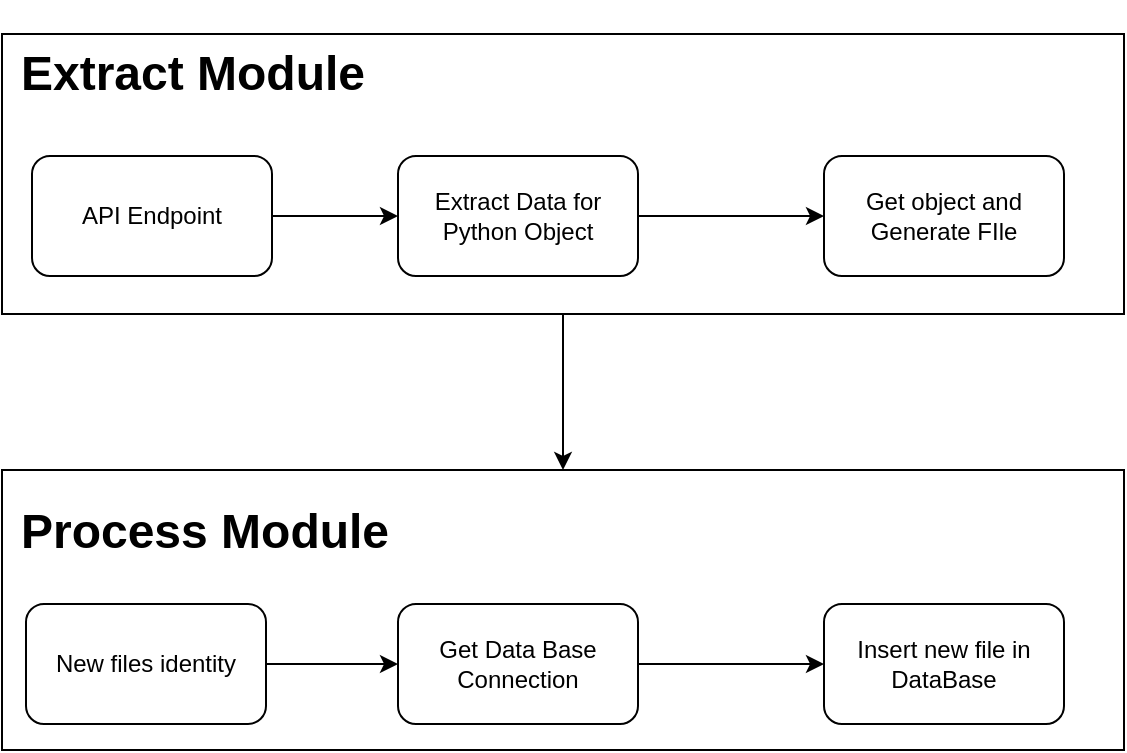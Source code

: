 <mxfile version="24.1.0" type="github">
  <diagram id="C5RBs43oDa-KdzZeNtuy" name="Page-1">
    <mxGraphModel dx="1136" dy="614" grid="0" gridSize="10" guides="1" tooltips="1" connect="1" arrows="1" fold="1" page="0" pageScale="1" pageWidth="827" pageHeight="1169" math="0" shadow="0">
      <root>
        <mxCell id="WIyWlLk6GJQsqaUBKTNV-0" />
        <mxCell id="WIyWlLk6GJQsqaUBKTNV-1" parent="WIyWlLk6GJQsqaUBKTNV-0" />
        <mxCell id="0-KXRPDyTY0TWinf13Ca-5" value="" style="edgeStyle=orthogonalEdgeStyle;rounded=0;orthogonalLoop=1;jettySize=auto;html=1;" edge="1" parent="WIyWlLk6GJQsqaUBKTNV-1" source="0-KXRPDyTY0TWinf13Ca-2" target="0-KXRPDyTY0TWinf13Ca-6">
          <mxGeometry relative="1" as="geometry">
            <mxPoint x="317.043" y="228" as="targetPoint" />
          </mxGeometry>
        </mxCell>
        <mxCell id="0-KXRPDyTY0TWinf13Ca-2" value="" style="rounded=0;whiteSpace=wrap;html=1;" vertex="1" parent="WIyWlLk6GJQsqaUBKTNV-1">
          <mxGeometry x="38" y="38" width="561" height="140" as="geometry" />
        </mxCell>
        <mxCell id="jQFesqfFfzDw-8qJglpQ-2" value="" style="edgeStyle=orthogonalEdgeStyle;rounded=0;orthogonalLoop=1;jettySize=auto;html=1;" parent="WIyWlLk6GJQsqaUBKTNV-1" source="jQFesqfFfzDw-8qJglpQ-0" target="jQFesqfFfzDw-8qJglpQ-1" edge="1">
          <mxGeometry relative="1" as="geometry" />
        </mxCell>
        <mxCell id="jQFesqfFfzDw-8qJglpQ-0" value="API Endpoint" style="rounded=1;whiteSpace=wrap;html=1;" parent="WIyWlLk6GJQsqaUBKTNV-1" vertex="1">
          <mxGeometry x="53" y="99" width="120" height="60" as="geometry" />
        </mxCell>
        <mxCell id="0-KXRPDyTY0TWinf13Ca-1" value="" style="edgeStyle=orthogonalEdgeStyle;rounded=0;orthogonalLoop=1;jettySize=auto;html=1;" edge="1" parent="WIyWlLk6GJQsqaUBKTNV-1" source="jQFesqfFfzDw-8qJglpQ-1" target="0-KXRPDyTY0TWinf13Ca-0">
          <mxGeometry relative="1" as="geometry" />
        </mxCell>
        <mxCell id="jQFesqfFfzDw-8qJglpQ-1" value="Extract Data for Python Object" style="rounded=1;whiteSpace=wrap;html=1;" parent="WIyWlLk6GJQsqaUBKTNV-1" vertex="1">
          <mxGeometry x="236" y="99" width="120" height="60" as="geometry" />
        </mxCell>
        <mxCell id="0-KXRPDyTY0TWinf13Ca-0" value="Get object and Generate FIle" style="rounded=1;whiteSpace=wrap;html=1;" vertex="1" parent="WIyWlLk6GJQsqaUBKTNV-1">
          <mxGeometry x="449" y="99" width="120" height="60" as="geometry" />
        </mxCell>
        <mxCell id="0-KXRPDyTY0TWinf13Ca-3" value="&lt;h1&gt;Extract Module&lt;/h1&gt;" style="text;html=1;align=center;verticalAlign=middle;resizable=0;points=[];autosize=1;strokeColor=none;fillColor=none;" vertex="1" parent="WIyWlLk6GJQsqaUBKTNV-1">
          <mxGeometry x="38" y="21" width="190" height="73" as="geometry" />
        </mxCell>
        <mxCell id="0-KXRPDyTY0TWinf13Ca-6" value="" style="rounded=0;whiteSpace=wrap;html=1;" vertex="1" parent="WIyWlLk6GJQsqaUBKTNV-1">
          <mxGeometry x="38" y="256" width="561" height="140" as="geometry" />
        </mxCell>
        <mxCell id="0-KXRPDyTY0TWinf13Ca-7" value="&lt;h1&gt;Process Module&lt;/h1&gt;" style="text;html=1;align=center;verticalAlign=middle;resizable=0;points=[];autosize=1;strokeColor=none;fillColor=none;" vertex="1" parent="WIyWlLk6GJQsqaUBKTNV-1">
          <mxGeometry x="38" y="250" width="202" height="73" as="geometry" />
        </mxCell>
        <mxCell id="0-KXRPDyTY0TWinf13Ca-12" value="" style="edgeStyle=orthogonalEdgeStyle;rounded=0;orthogonalLoop=1;jettySize=auto;html=1;entryX=0;entryY=0.5;entryDx=0;entryDy=0;" edge="1" parent="WIyWlLk6GJQsqaUBKTNV-1" source="0-KXRPDyTY0TWinf13Ca-8" target="0-KXRPDyTY0TWinf13Ca-13">
          <mxGeometry relative="1" as="geometry">
            <Array as="points" />
          </mxGeometry>
        </mxCell>
        <mxCell id="0-KXRPDyTY0TWinf13Ca-8" value="New files identity" style="rounded=1;whiteSpace=wrap;html=1;" vertex="1" parent="WIyWlLk6GJQsqaUBKTNV-1">
          <mxGeometry x="50" y="323" width="120" height="60" as="geometry" />
        </mxCell>
        <mxCell id="0-KXRPDyTY0TWinf13Ca-15" value="" style="edgeStyle=orthogonalEdgeStyle;rounded=0;orthogonalLoop=1;jettySize=auto;html=1;" edge="1" parent="WIyWlLk6GJQsqaUBKTNV-1" source="0-KXRPDyTY0TWinf13Ca-13" target="0-KXRPDyTY0TWinf13Ca-14">
          <mxGeometry relative="1" as="geometry" />
        </mxCell>
        <mxCell id="0-KXRPDyTY0TWinf13Ca-13" value="Get Data Base Connection" style="rounded=1;whiteSpace=wrap;html=1;" vertex="1" parent="WIyWlLk6GJQsqaUBKTNV-1">
          <mxGeometry x="236" y="323" width="120" height="60" as="geometry" />
        </mxCell>
        <mxCell id="0-KXRPDyTY0TWinf13Ca-14" value="Insert new file in DataBase" style="whiteSpace=wrap;html=1;rounded=1;" vertex="1" parent="WIyWlLk6GJQsqaUBKTNV-1">
          <mxGeometry x="449" y="323" width="120" height="60" as="geometry" />
        </mxCell>
      </root>
    </mxGraphModel>
  </diagram>
</mxfile>

